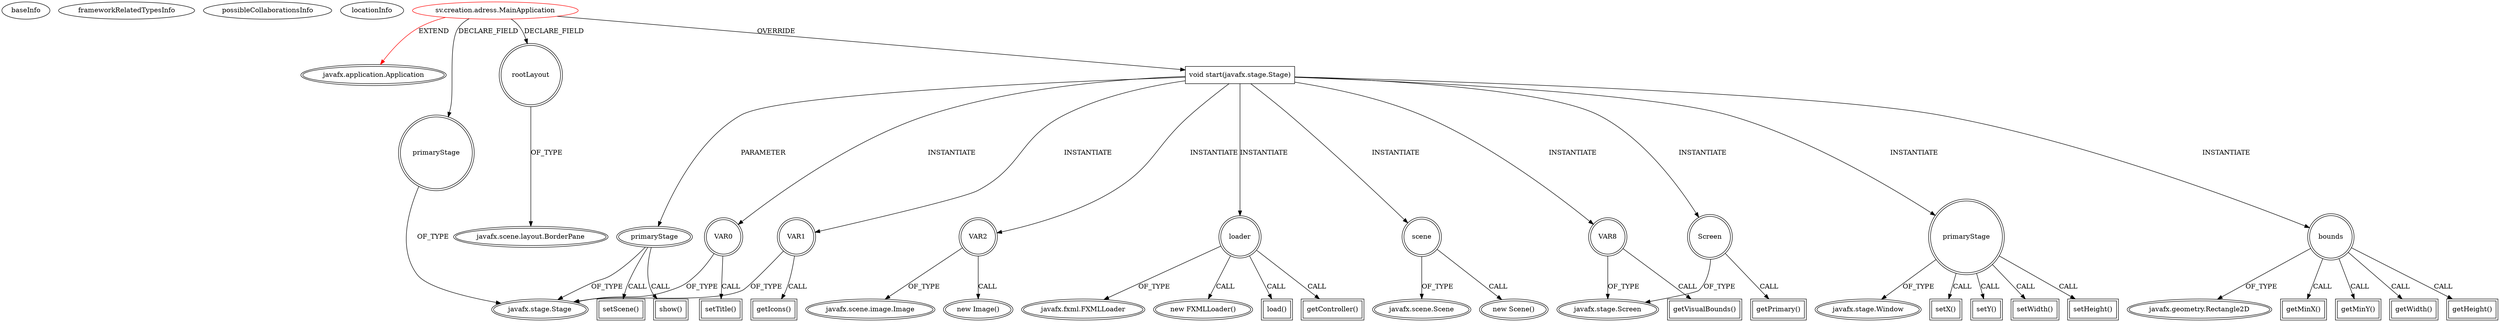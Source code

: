 digraph {
baseInfo[graphId=1255,category="extension_graph",isAnonymous=false,possibleRelation=false]
frameworkRelatedTypesInfo[0="javafx.application.Application"]
possibleCollaborationsInfo[]
locationInfo[projectName="Stormwall-Schedule-Visualizer",filePath="/Stormwall-Schedule-Visualizer/Schedule-Visualizer-master/src/sv/creation/adress/MainApplication.java",contextSignature="MainApplication",graphId="1255"]
0[label="sv.creation.adress.MainApplication",vertexType="ROOT_CLIENT_CLASS_DECLARATION",isFrameworkType=false,color=red]
1[label="javafx.application.Application",vertexType="FRAMEWORK_CLASS_TYPE",isFrameworkType=true,peripheries=2]
2[label="primaryStage",vertexType="FIELD_DECLARATION",isFrameworkType=true,peripheries=2,shape=circle]
3[label="javafx.stage.Stage",vertexType="FRAMEWORK_CLASS_TYPE",isFrameworkType=true,peripheries=2]
4[label="rootLayout",vertexType="FIELD_DECLARATION",isFrameworkType=true,peripheries=2,shape=circle]
5[label="javafx.scene.layout.BorderPane",vertexType="FRAMEWORK_CLASS_TYPE",isFrameworkType=true,peripheries=2]
6[label="void start(javafx.stage.Stage)",vertexType="OVERRIDING_METHOD_DECLARATION",isFrameworkType=false,shape=box]
7[label="primaryStage",vertexType="PARAMETER_DECLARATION",isFrameworkType=true,peripheries=2]
9[label="VAR0",vertexType="VARIABLE_EXPRESION",isFrameworkType=true,peripheries=2,shape=circle]
10[label="setTitle()",vertexType="INSIDE_CALL",isFrameworkType=true,peripheries=2,shape=box]
12[label="VAR1",vertexType="VARIABLE_EXPRESION",isFrameworkType=true,peripheries=2,shape=circle]
13[label="getIcons()",vertexType="INSIDE_CALL",isFrameworkType=true,peripheries=2,shape=box]
16[label="VAR2",vertexType="VARIABLE_EXPRESION",isFrameworkType=true,peripheries=2,shape=circle]
17[label="javafx.scene.image.Image",vertexType="FRAMEWORK_CLASS_TYPE",isFrameworkType=true,peripheries=2]
15[label="new Image()",vertexType="CONSTRUCTOR_CALL",isFrameworkType=true,peripheries=2]
19[label="loader",vertexType="VARIABLE_EXPRESION",isFrameworkType=true,peripheries=2,shape=circle]
20[label="javafx.fxml.FXMLLoader",vertexType="FRAMEWORK_CLASS_TYPE",isFrameworkType=true,peripheries=2]
18[label="new FXMLLoader()",vertexType="CONSTRUCTOR_CALL",isFrameworkType=true,peripheries=2]
22[label="load()",vertexType="INSIDE_CALL",isFrameworkType=true,peripheries=2,shape=box]
24[label="scene",vertexType="VARIABLE_EXPRESION",isFrameworkType=true,peripheries=2,shape=circle]
25[label="javafx.scene.Scene",vertexType="FRAMEWORK_CLASS_TYPE",isFrameworkType=true,peripheries=2]
23[label="new Scene()",vertexType="CONSTRUCTOR_CALL",isFrameworkType=true,peripheries=2]
27[label="setScene()",vertexType="INSIDE_CALL",isFrameworkType=true,peripheries=2,shape=box]
29[label="getController()",vertexType="INSIDE_CALL",isFrameworkType=true,peripheries=2,shape=box]
30[label="VAR8",vertexType="VARIABLE_EXPRESION",isFrameworkType=true,peripheries=2,shape=circle]
32[label="javafx.stage.Screen",vertexType="FRAMEWORK_CLASS_TYPE",isFrameworkType=true,peripheries=2]
31[label="getVisualBounds()",vertexType="INSIDE_CALL",isFrameworkType=true,peripheries=2,shape=box]
33[label="Screen",vertexType="VARIABLE_EXPRESION",isFrameworkType=true,peripheries=2,shape=circle]
34[label="getPrimary()",vertexType="INSIDE_CALL",isFrameworkType=true,peripheries=2,shape=box]
36[label="primaryStage",vertexType="VARIABLE_EXPRESION",isFrameworkType=true,peripheries=2,shape=circle]
38[label="javafx.stage.Window",vertexType="FRAMEWORK_CLASS_TYPE",isFrameworkType=true,peripheries=2]
37[label="setX()",vertexType="INSIDE_CALL",isFrameworkType=true,peripheries=2,shape=box]
39[label="bounds",vertexType="VARIABLE_EXPRESION",isFrameworkType=true,peripheries=2,shape=circle]
41[label="javafx.geometry.Rectangle2D",vertexType="FRAMEWORK_CLASS_TYPE",isFrameworkType=true,peripheries=2]
40[label="getMinX()",vertexType="INSIDE_CALL",isFrameworkType=true,peripheries=2,shape=box]
43[label="setY()",vertexType="INSIDE_CALL",isFrameworkType=true,peripheries=2,shape=box]
45[label="getMinY()",vertexType="INSIDE_CALL",isFrameworkType=true,peripheries=2,shape=box]
47[label="setWidth()",vertexType="INSIDE_CALL",isFrameworkType=true,peripheries=2,shape=box]
49[label="getWidth()",vertexType="INSIDE_CALL",isFrameworkType=true,peripheries=2,shape=box]
51[label="setHeight()",vertexType="INSIDE_CALL",isFrameworkType=true,peripheries=2,shape=box]
53[label="getHeight()",vertexType="INSIDE_CALL",isFrameworkType=true,peripheries=2,shape=box]
55[label="show()",vertexType="INSIDE_CALL",isFrameworkType=true,peripheries=2,shape=box]
0->1[label="EXTEND",color=red]
0->2[label="DECLARE_FIELD"]
2->3[label="OF_TYPE"]
0->4[label="DECLARE_FIELD"]
4->5[label="OF_TYPE"]
0->6[label="OVERRIDE"]
7->3[label="OF_TYPE"]
6->7[label="PARAMETER"]
6->9[label="INSTANTIATE"]
9->3[label="OF_TYPE"]
9->10[label="CALL"]
6->12[label="INSTANTIATE"]
12->3[label="OF_TYPE"]
12->13[label="CALL"]
6->16[label="INSTANTIATE"]
16->17[label="OF_TYPE"]
16->15[label="CALL"]
6->19[label="INSTANTIATE"]
19->20[label="OF_TYPE"]
19->18[label="CALL"]
19->22[label="CALL"]
6->24[label="INSTANTIATE"]
24->25[label="OF_TYPE"]
24->23[label="CALL"]
7->27[label="CALL"]
19->29[label="CALL"]
6->30[label="INSTANTIATE"]
30->32[label="OF_TYPE"]
30->31[label="CALL"]
6->33[label="INSTANTIATE"]
33->32[label="OF_TYPE"]
33->34[label="CALL"]
6->36[label="INSTANTIATE"]
36->38[label="OF_TYPE"]
36->37[label="CALL"]
6->39[label="INSTANTIATE"]
39->41[label="OF_TYPE"]
39->40[label="CALL"]
36->43[label="CALL"]
39->45[label="CALL"]
36->47[label="CALL"]
39->49[label="CALL"]
36->51[label="CALL"]
39->53[label="CALL"]
7->55[label="CALL"]
}
